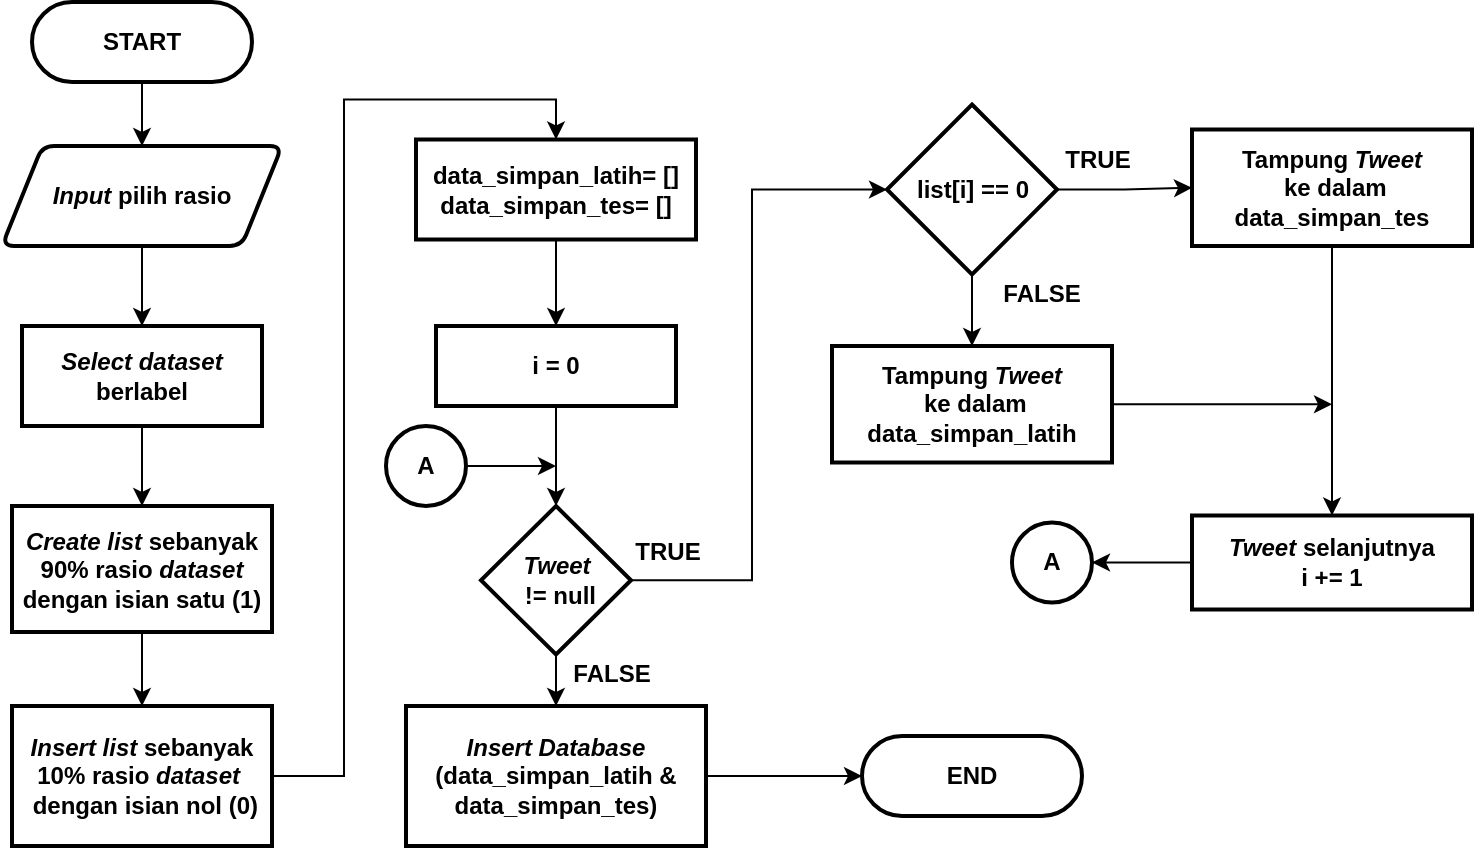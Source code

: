 <mxfile version="14.2.9" type="device"><diagram id="H_fRqtyggIVv_zjI1ywA" name="Page-1"><mxGraphModel dx="1019" dy="492" grid="1" gridSize="10" guides="1" tooltips="1" connect="1" arrows="1" fold="1" page="1" pageScale="1" pageWidth="827" pageHeight="1169" math="0" shadow="0"><root><mxCell id="0"/><mxCell id="1" parent="0"/><mxCell id="vDEB3pKt81ETWoPvqLJy-53" style="edgeStyle=orthogonalEdgeStyle;rounded=0;orthogonalLoop=1;jettySize=auto;html=1;entryX=0.5;entryY=0;entryDx=0;entryDy=0;entryPerimeter=0;fontSize=12;" parent="1" edge="1"><mxGeometry relative="1" as="geometry"><mxPoint x="75" y="376" as="sourcePoint"/><Array as="points"><mxPoint x="75" y="416"/><mxPoint x="175" y="416"/><mxPoint x="175" y="76"/><mxPoint x="275" y="76"/></Array></mxGeometry></mxCell><mxCell id="lCZf99H4fqnyyZlCFW_--1" style="edgeStyle=orthogonalEdgeStyle;rounded=0;orthogonalLoop=1;jettySize=auto;html=1;entryX=0.5;entryY=0;entryDx=0;entryDy=0;" parent="1" source="vDEB3pKt81ETWoPvqLJy-56" target="vDEB3pKt81ETWoPvqLJy-60" edge="1"><mxGeometry relative="1" as="geometry"/></mxCell><mxCell id="vDEB3pKt81ETWoPvqLJy-56" value="&lt;b style=&quot;font-size: 12px;&quot;&gt;START&lt;/b&gt;" style="rounded=1;whiteSpace=wrap;html=1;absoluteArcSize=1;arcSize=140;strokeWidth=2;fontSize=12;" parent="1" vertex="1"><mxGeometry x="30" y="28" width="110" height="40" as="geometry"/></mxCell><mxCell id="lCZf99H4fqnyyZlCFW_--4" style="edgeStyle=orthogonalEdgeStyle;rounded=0;orthogonalLoop=1;jettySize=auto;html=1;entryX=0.5;entryY=0;entryDx=0;entryDy=0;" parent="1" source="vDEB3pKt81ETWoPvqLJy-58" target="lCZf99H4fqnyyZlCFW_--3" edge="1"><mxGeometry relative="1" as="geometry"/></mxCell><mxCell id="vDEB3pKt81ETWoPvqLJy-58" value="&lt;b&gt;&lt;i&gt;Select dataset &lt;/i&gt;berlabel&lt;/b&gt;" style="rounded=1;whiteSpace=wrap;html=1;absoluteArcSize=1;arcSize=0;strokeWidth=2;fontSize=12;" parent="1" vertex="1"><mxGeometry x="25" y="190" width="120" height="50" as="geometry"/></mxCell><mxCell id="lCZf99H4fqnyyZlCFW_--2" style="edgeStyle=orthogonalEdgeStyle;rounded=0;orthogonalLoop=1;jettySize=auto;html=1;entryX=0.5;entryY=0;entryDx=0;entryDy=0;" parent="1" source="vDEB3pKt81ETWoPvqLJy-60" target="vDEB3pKt81ETWoPvqLJy-58" edge="1"><mxGeometry relative="1" as="geometry"/></mxCell><mxCell id="vDEB3pKt81ETWoPvqLJy-60" value="&lt;i&gt;Input&lt;/i&gt;&amp;nbsp;pilih rasio" style="shape=parallelogram;html=1;strokeWidth=2;perimeter=parallelogramPerimeter;whiteSpace=wrap;rounded=1;arcSize=12;size=0.144;fontSize=12;fontStyle=1" parent="1" vertex="1"><mxGeometry x="15" y="100" width="140" height="50" as="geometry"/></mxCell><mxCell id="lCZf99H4fqnyyZlCFW_--6" style="edgeStyle=orthogonalEdgeStyle;rounded=0;orthogonalLoop=1;jettySize=auto;html=1;entryX=0.5;entryY=0;entryDx=0;entryDy=0;" parent="1" source="lCZf99H4fqnyyZlCFW_--3" target="lCZf99H4fqnyyZlCFW_--5" edge="1"><mxGeometry relative="1" as="geometry"/></mxCell><mxCell id="lCZf99H4fqnyyZlCFW_--3" value="&lt;b&gt;&lt;i&gt;Create list &lt;/i&gt;sebanyak 90%&amp;nbsp;&lt;/b&gt;&lt;b&gt;rasio&lt;/b&gt;&lt;b&gt;&amp;nbsp;&lt;i&gt;dataset &lt;/i&gt;dengan isian satu (1)&lt;/b&gt;" style="rounded=1;whiteSpace=wrap;html=1;absoluteArcSize=1;arcSize=0;strokeWidth=2;fontSize=12;" parent="1" vertex="1"><mxGeometry x="20" y="280" width="130" height="63" as="geometry"/></mxCell><mxCell id="lCZf99H4fqnyyZlCFW_--10" style="edgeStyle=orthogonalEdgeStyle;rounded=0;orthogonalLoop=1;jettySize=auto;html=1;entryX=0.5;entryY=0;entryDx=0;entryDy=0;" parent="1" source="lCZf99H4fqnyyZlCFW_--5" target="lCZf99H4fqnyyZlCFW_--9" edge="1"><mxGeometry relative="1" as="geometry"/></mxCell><mxCell id="lCZf99H4fqnyyZlCFW_--5" value="&lt;b&gt;&lt;i&gt;Insert list&lt;/i&gt;&amp;nbsp;sebanyak 10%&amp;nbsp;&lt;/b&gt;&lt;b&gt;rasio&amp;nbsp;&lt;/b&gt;&lt;b&gt;&lt;i&gt;dataset&amp;nbsp;&lt;/i&gt;&lt;/b&gt;&lt;b&gt;&lt;br&gt;&amp;nbsp;dengan isian nol (0)&lt;/b&gt;" style="rounded=1;whiteSpace=wrap;html=1;absoluteArcSize=1;arcSize=0;strokeWidth=2;fontSize=12;" parent="1" vertex="1"><mxGeometry x="20" y="380" width="130" height="70" as="geometry"/></mxCell><mxCell id="lCZf99H4fqnyyZlCFW_--31" style="edgeStyle=orthogonalEdgeStyle;rounded=0;orthogonalLoop=1;jettySize=auto;html=1;entryX=0;entryY=0.5;entryDx=0;entryDy=0;exitX=1;exitY=0.5;exitDx=0;exitDy=0;" parent="1" source="lCZf99H4fqnyyZlCFW_--7" target="lCZf99H4fqnyyZlCFW_--12" edge="1"><mxGeometry relative="1" as="geometry"><Array as="points"><mxPoint x="390" y="317"/><mxPoint x="390" y="122"/></Array></mxGeometry></mxCell><mxCell id="lCZf99H4fqnyyZlCFW_--40" style="edgeStyle=orthogonalEdgeStyle;rounded=0;orthogonalLoop=1;jettySize=auto;html=1;entryX=0.5;entryY=0;entryDx=0;entryDy=0;" parent="1" source="lCZf99H4fqnyyZlCFW_--7" target="lCZf99H4fqnyyZlCFW_--39" edge="1"><mxGeometry relative="1" as="geometry"/></mxCell><mxCell id="lCZf99H4fqnyyZlCFW_--7" value="&lt;b&gt;&lt;i&gt;Tweet &lt;/i&gt;&lt;br&gt;&lt;/b&gt;&lt;span style=&quot;font-weight: 700&quot;&gt;&amp;nbsp;!= null&lt;/span&gt;&lt;b&gt;&lt;br&gt;&lt;/b&gt;" style="rhombus;whiteSpace=wrap;html=1;strokeWidth=2;" parent="1" vertex="1"><mxGeometry x="254.5" y="280" width="75" height="74.25" as="geometry"/></mxCell><mxCell id="lCZf99H4fqnyyZlCFW_--26" style="edgeStyle=orthogonalEdgeStyle;rounded=0;orthogonalLoop=1;jettySize=auto;html=1;entryX=0.5;entryY=0;entryDx=0;entryDy=0;" parent="1" source="lCZf99H4fqnyyZlCFW_--9" target="lCZf99H4fqnyyZlCFW_--19" edge="1"><mxGeometry relative="1" as="geometry"/></mxCell><mxCell id="lCZf99H4fqnyyZlCFW_--9" value="&lt;span style=&quot;font-size: 12px&quot;&gt;&lt;b&gt;data_simpan_latih&lt;/b&gt;&lt;/span&gt;&lt;b&gt;= []&lt;br&gt;&lt;/b&gt;&lt;b&gt;data_simpan_tes&lt;/b&gt;&lt;b&gt;= []&lt;/b&gt;&lt;b&gt;&lt;br&gt;&lt;/b&gt;" style="rounded=1;whiteSpace=wrap;html=1;absoluteArcSize=1;arcSize=0;strokeWidth=2;fontSize=12;" parent="1" vertex="1"><mxGeometry x="222" y="96.75" width="140" height="50" as="geometry"/></mxCell><mxCell id="lCZf99H4fqnyyZlCFW_--28" style="edgeStyle=orthogonalEdgeStyle;rounded=0;orthogonalLoop=1;jettySize=auto;html=1;entryX=0;entryY=0.5;entryDx=0;entryDy=0;" parent="1" source="lCZf99H4fqnyyZlCFW_--12" target="lCZf99H4fqnyyZlCFW_--17" edge="1"><mxGeometry relative="1" as="geometry"/></mxCell><mxCell id="lCZf99H4fqnyyZlCFW_--29" style="edgeStyle=orthogonalEdgeStyle;rounded=0;orthogonalLoop=1;jettySize=auto;html=1;entryX=0.5;entryY=0;entryDx=0;entryDy=0;" parent="1" source="lCZf99H4fqnyyZlCFW_--12" target="lCZf99H4fqnyyZlCFW_--15" edge="1"><mxGeometry relative="1" as="geometry"/></mxCell><mxCell id="lCZf99H4fqnyyZlCFW_--12" value="&lt;b&gt;list[i] == 0&lt;/b&gt;" style="rhombus;whiteSpace=wrap;html=1;strokeWidth=2;" parent="1" vertex="1"><mxGeometry x="457.5" y="79.25" width="85" height="85" as="geometry"/></mxCell><mxCell id="lCZf99H4fqnyyZlCFW_--48" style="edgeStyle=orthogonalEdgeStyle;rounded=0;orthogonalLoop=1;jettySize=auto;html=1;" parent="1" source="lCZf99H4fqnyyZlCFW_--15" edge="1"><mxGeometry relative="1" as="geometry"><mxPoint x="680" y="229.125" as="targetPoint"/></mxGeometry></mxCell><mxCell id="lCZf99H4fqnyyZlCFW_--15" value="&lt;span style=&quot;font-size: 12px&quot;&gt;&lt;b&gt;Tampung &lt;i&gt;Tweet&lt;br&gt;&lt;/i&gt;&amp;nbsp;ke dalam&lt;br&gt;data_simpan_latih&lt;/b&gt;&lt;/span&gt;&lt;b&gt;&lt;br&gt;&lt;/b&gt;" style="rounded=1;whiteSpace=wrap;html=1;absoluteArcSize=1;arcSize=0;strokeWidth=2;fontSize=12;" parent="1" vertex="1"><mxGeometry x="430" y="200" width="140" height="58.25" as="geometry"/></mxCell><mxCell id="lCZf99H4fqnyyZlCFW_--30" style="edgeStyle=orthogonalEdgeStyle;rounded=0;orthogonalLoop=1;jettySize=auto;html=1;entryX=0.5;entryY=0;entryDx=0;entryDy=0;" parent="1" source="lCZf99H4fqnyyZlCFW_--17" target="lCZf99H4fqnyyZlCFW_--22" edge="1"><mxGeometry relative="1" as="geometry"/></mxCell><mxCell id="lCZf99H4fqnyyZlCFW_--17" value="&lt;b&gt;Tampung&amp;nbsp;&lt;i&gt;Tweet&lt;br&gt;&lt;/i&gt;&amp;nbsp;ke dalam&lt;br&gt;&lt;/b&gt;&lt;span style=&quot;font-size: 12px&quot;&gt;&lt;b&gt;data_simpan_tes&lt;/b&gt;&lt;/span&gt;&lt;b&gt;&lt;br&gt;&lt;/b&gt;" style="rounded=1;whiteSpace=wrap;html=1;absoluteArcSize=1;arcSize=0;strokeWidth=2;fontSize=12;" parent="1" vertex="1"><mxGeometry x="610" y="91.75" width="140" height="58.25" as="geometry"/></mxCell><mxCell id="lCZf99H4fqnyyZlCFW_--27" style="edgeStyle=orthogonalEdgeStyle;rounded=0;orthogonalLoop=1;jettySize=auto;html=1;" parent="1" source="lCZf99H4fqnyyZlCFW_--19" target="lCZf99H4fqnyyZlCFW_--7" edge="1"><mxGeometry relative="1" as="geometry"/></mxCell><mxCell id="lCZf99H4fqnyyZlCFW_--19" value="&lt;b&gt;i = 0&lt;br&gt;&lt;/b&gt;" style="rounded=1;whiteSpace=wrap;html=1;absoluteArcSize=1;arcSize=0;strokeWidth=2;fontSize=12;" parent="1" vertex="1"><mxGeometry x="232" y="190" width="120" height="40" as="geometry"/></mxCell><mxCell id="lCZf99H4fqnyyZlCFW_--34" style="edgeStyle=orthogonalEdgeStyle;rounded=0;orthogonalLoop=1;jettySize=auto;html=1;entryX=1;entryY=0.5;entryDx=0;entryDy=0;entryPerimeter=0;" parent="1" source="lCZf99H4fqnyyZlCFW_--22" target="lCZf99H4fqnyyZlCFW_--33" edge="1"><mxGeometry relative="1" as="geometry"/></mxCell><mxCell id="lCZf99H4fqnyyZlCFW_--22" value="&lt;b&gt;&lt;i&gt;Tweet &lt;/i&gt;selanjutnya&lt;br&gt;i += 1&lt;br&gt;&lt;/b&gt;" style="rounded=1;whiteSpace=wrap;html=1;absoluteArcSize=1;arcSize=0;strokeWidth=2;fontSize=12;" parent="1" vertex="1"><mxGeometry x="610" y="284.75" width="140" height="47" as="geometry"/></mxCell><mxCell id="lCZf99H4fqnyyZlCFW_--33" value="&lt;b&gt;A&lt;/b&gt;" style="strokeWidth=2;html=1;shape=mxgraph.flowchart.start_2;whiteSpace=wrap;" parent="1" vertex="1"><mxGeometry x="520" y="288.25" width="40" height="40" as="geometry"/></mxCell><mxCell id="lCZf99H4fqnyyZlCFW_--36" style="edgeStyle=orthogonalEdgeStyle;rounded=0;orthogonalLoop=1;jettySize=auto;html=1;" parent="1" source="lCZf99H4fqnyyZlCFW_--35" edge="1"><mxGeometry relative="1" as="geometry"><mxPoint x="292" y="260" as="targetPoint"/></mxGeometry></mxCell><mxCell id="lCZf99H4fqnyyZlCFW_--35" value="&lt;b&gt;A&lt;/b&gt;" style="strokeWidth=2;html=1;shape=mxgraph.flowchart.start_2;whiteSpace=wrap;" parent="1" vertex="1"><mxGeometry x="207" y="240" width="40" height="40" as="geometry"/></mxCell><mxCell id="lCZf99H4fqnyyZlCFW_--42" style="edgeStyle=orthogonalEdgeStyle;rounded=0;orthogonalLoop=1;jettySize=auto;html=1;entryX=0;entryY=0.5;entryDx=0;entryDy=0;" parent="1" source="lCZf99H4fqnyyZlCFW_--39" target="lCZf99H4fqnyyZlCFW_--41" edge="1"><mxGeometry relative="1" as="geometry"/></mxCell><mxCell id="lCZf99H4fqnyyZlCFW_--39" value="&lt;b&gt;&lt;i&gt;Insert Database&lt;br&gt;&lt;/i&gt;&lt;/b&gt;&lt;b&gt;(data_simpan_latih &amp;amp;&lt;/b&gt;&lt;b&gt;&lt;br&gt;&lt;/b&gt;&lt;b&gt;data_simpan_tes)&lt;/b&gt;&lt;b&gt;&lt;br&gt;&lt;/b&gt;" style="rounded=1;whiteSpace=wrap;html=1;absoluteArcSize=1;arcSize=0;strokeWidth=2;fontSize=12;" parent="1" vertex="1"><mxGeometry x="217" y="380" width="150" height="70" as="geometry"/></mxCell><mxCell id="lCZf99H4fqnyyZlCFW_--41" value="&lt;b style=&quot;font-size: 12px&quot;&gt;END&lt;/b&gt;" style="rounded=1;whiteSpace=wrap;html=1;absoluteArcSize=1;arcSize=140;strokeWidth=2;fontSize=12;" parent="1" vertex="1"><mxGeometry x="445" y="395" width="110" height="40" as="geometry"/></mxCell><mxCell id="lCZf99H4fqnyyZlCFW_--44" value="TRUE" style="text;html=1;strokeColor=none;fillColor=none;align=center;verticalAlign=middle;whiteSpace=wrap;rounded=0;fontStyle=1" parent="1" vertex="1"><mxGeometry x="328" y="293.25" width="40" height="20" as="geometry"/></mxCell><mxCell id="lCZf99H4fqnyyZlCFW_--45" value="TRUE" style="text;html=1;strokeColor=none;fillColor=none;align=center;verticalAlign=middle;whiteSpace=wrap;rounded=0;fontStyle=1" parent="1" vertex="1"><mxGeometry x="542.5" y="96.75" width="40" height="20" as="geometry"/></mxCell><mxCell id="lCZf99H4fqnyyZlCFW_--46" value="FALSE" style="text;html=1;strokeColor=none;fillColor=none;align=center;verticalAlign=middle;whiteSpace=wrap;rounded=0;fontStyle=1" parent="1" vertex="1"><mxGeometry x="515" y="164.25" width="40" height="20" as="geometry"/></mxCell><mxCell id="lCZf99H4fqnyyZlCFW_--47" value="FALSE" style="text;html=1;strokeColor=none;fillColor=none;align=center;verticalAlign=middle;whiteSpace=wrap;rounded=0;fontStyle=1" parent="1" vertex="1"><mxGeometry x="300" y="354.25" width="40" height="20" as="geometry"/></mxCell></root></mxGraphModel></diagram></mxfile>